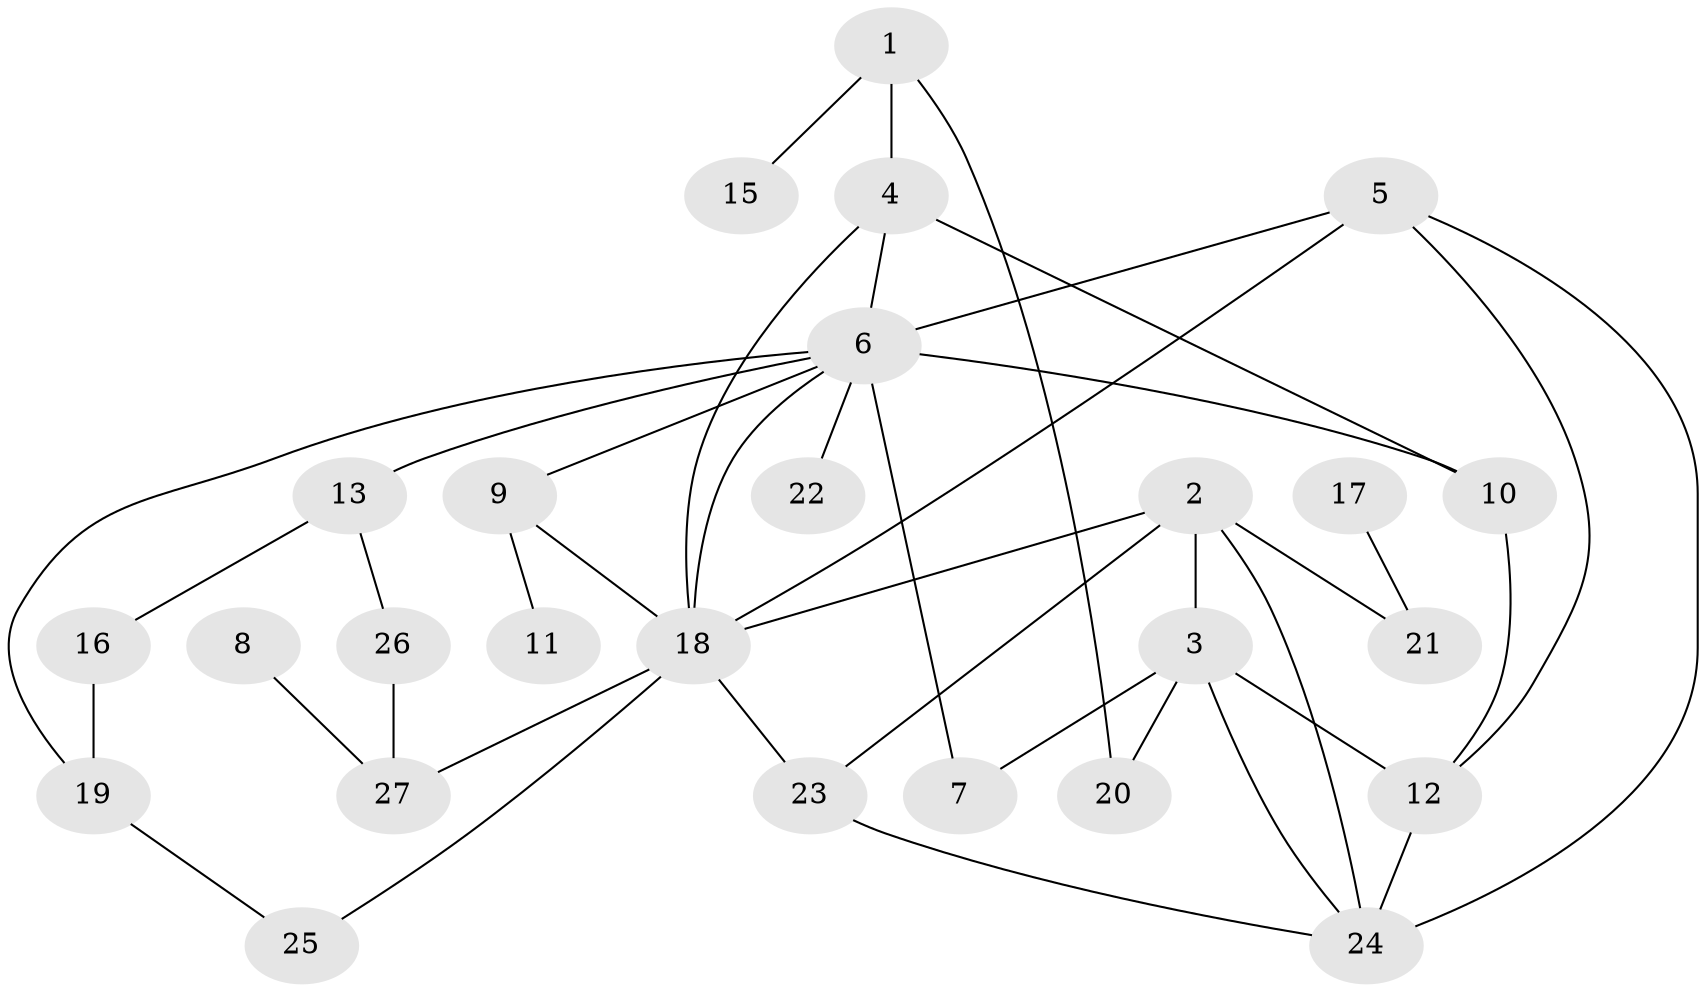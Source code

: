 // original degree distribution, {2: 0.23214285714285715, 6: 0.03571428571428571, 4: 0.125, 3: 0.30357142857142855, 5: 0.05357142857142857, 1: 0.19642857142857142, 0: 0.03571428571428571, 7: 0.017857142857142856}
// Generated by graph-tools (version 1.1) at 2025/33/03/09/25 02:33:28]
// undirected, 26 vertices, 41 edges
graph export_dot {
graph [start="1"]
  node [color=gray90,style=filled];
  1;
  2;
  3;
  4;
  5;
  6;
  7;
  8;
  9;
  10;
  11;
  12;
  13;
  15;
  16;
  17;
  18;
  19;
  20;
  21;
  22;
  23;
  24;
  25;
  26;
  27;
  1 -- 4 [weight=2.0];
  1 -- 15 [weight=1.0];
  1 -- 20 [weight=1.0];
  2 -- 3 [weight=1.0];
  2 -- 18 [weight=1.0];
  2 -- 21 [weight=1.0];
  2 -- 23 [weight=1.0];
  2 -- 24 [weight=1.0];
  3 -- 7 [weight=1.0];
  3 -- 12 [weight=1.0];
  3 -- 20 [weight=1.0];
  3 -- 24 [weight=1.0];
  4 -- 6 [weight=1.0];
  4 -- 10 [weight=1.0];
  4 -- 18 [weight=1.0];
  5 -- 6 [weight=1.0];
  5 -- 12 [weight=1.0];
  5 -- 18 [weight=1.0];
  5 -- 24 [weight=1.0];
  6 -- 7 [weight=2.0];
  6 -- 9 [weight=1.0];
  6 -- 10 [weight=1.0];
  6 -- 13 [weight=1.0];
  6 -- 18 [weight=1.0];
  6 -- 19 [weight=1.0];
  6 -- 22 [weight=1.0];
  8 -- 27 [weight=1.0];
  9 -- 11 [weight=1.0];
  9 -- 18 [weight=2.0];
  10 -- 12 [weight=1.0];
  12 -- 24 [weight=2.0];
  13 -- 16 [weight=1.0];
  13 -- 26 [weight=1.0];
  16 -- 19 [weight=1.0];
  17 -- 21 [weight=1.0];
  18 -- 23 [weight=1.0];
  18 -- 25 [weight=1.0];
  18 -- 27 [weight=1.0];
  19 -- 25 [weight=1.0];
  23 -- 24 [weight=1.0];
  26 -- 27 [weight=1.0];
}

